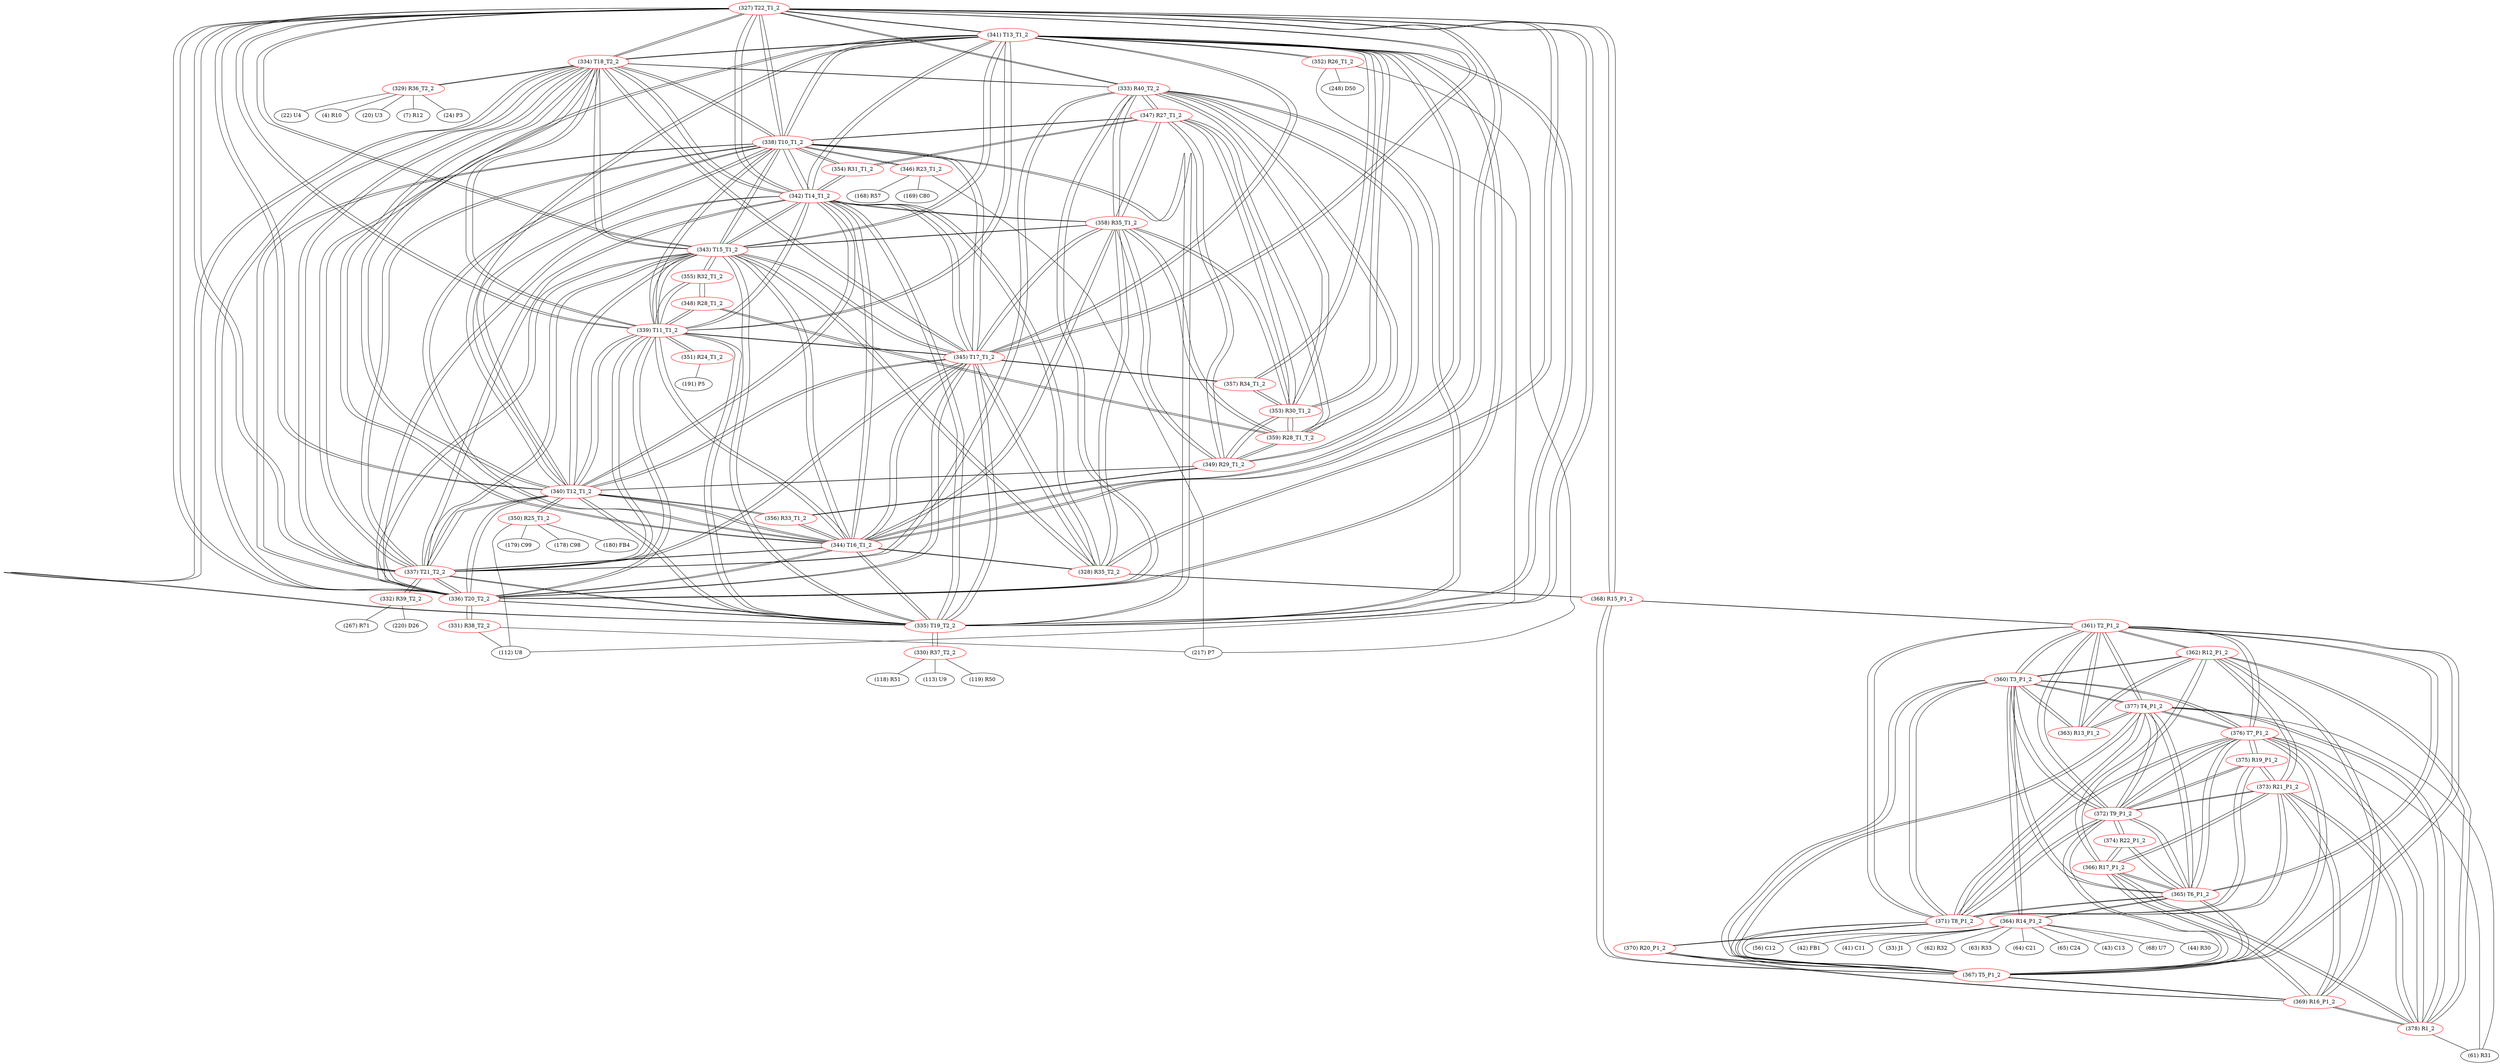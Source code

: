 graph {
	327 [label="(327) T22_T1_2" color=red]
	341 [label="(341) T13_T1_2"]
	334 [label="(334) T18_T2_2"]
	335 [label="(335) T19_T2_2"]
	340 [label="(340) T12_T1_2"]
	343 [label="(343) T15_T1_2"]
	342 [label="(342) T14_T1_2"]
	336 [label="(336) T20_T2_2"]
	337 [label="(337) T21_T2_2"]
	339 [label="(339) T11_T1_2"]
	338 [label="(338) T10_T1_2"]
	344 [label="(344) T16_T1_2"]
	345 [label="(345) T17_T1_2"]
	333 [label="(333) R40_T2_2"]
	368 [label="(368) R15_P1_2"]
	328 [label="(328) R35_T2_2"]
	328 [label="(328) R35_T2_2" color=red]
	343 [label="(343) T15_T1_2"]
	344 [label="(344) T16_T1_2"]
	342 [label="(342) T14_T1_2"]
	345 [label="(345) T17_T1_2"]
	358 [label="(358) R35_T1_2"]
	368 [label="(368) R15_P1_2"]
	327 [label="(327) T22_T1_2"]
	329 [label="(329) R36_T2_2" color=red]
	24 [label="(24) P3"]
	22 [label="(22) U4"]
	4 [label="(4) R10"]
	20 [label="(20) U3"]
	7 [label="(7) R12"]
	334 [label="(334) T18_T2_2"]
	330 [label="(330) R37_T2_2" color=red]
	113 [label="(113) U9"]
	119 [label="(119) R50"]
	118 [label="(118) R51"]
	335 [label="(335) T19_T2_2"]
	331 [label="(331) R38_T2_2" color=red]
	217 [label="(217) P7"]
	112 [label="(112) U8"]
	336 [label="(336) T20_T2_2"]
	332 [label="(332) R39_T2_2" color=red]
	267 [label="(267) R71"]
	220 [label="(220) D26"]
	337 [label="(337) T21_T2_2"]
	333 [label="(333) R40_T2_2" color=red]
	335 [label="(335) T19_T2_2"]
	336 [label="(336) T20_T2_2"]
	337 [label="(337) T21_T2_2"]
	327 [label="(327) T22_T1_2"]
	334 [label="(334) T18_T2_2"]
	349 [label="(349) R29_T1_2"]
	359 [label="(359) R28_T1_T_2"]
	353 [label="(353) R30_T1_2"]
	347 [label="(347) R27_T1_2"]
	358 [label="(358) R35_T1_2"]
	334 [label="(334) T18_T2_2" color=red]
	341 [label="(341) T13_T1_2"]
	335 [label="(335) T19_T2_2"]
	340 [label="(340) T12_T1_2"]
	343 [label="(343) T15_T1_2"]
	342 [label="(342) T14_T1_2"]
	336 [label="(336) T20_T2_2"]
	337 [label="(337) T21_T2_2"]
	339 [label="(339) T11_T1_2"]
	338 [label="(338) T10_T1_2"]
	327 [label="(327) T22_T1_2"]
	344 [label="(344) T16_T1_2"]
	345 [label="(345) T17_T1_2"]
	333 [label="(333) R40_T2_2"]
	329 [label="(329) R36_T2_2"]
	335 [label="(335) T19_T2_2" color=red]
	341 [label="(341) T13_T1_2"]
	334 [label="(334) T18_T2_2"]
	340 [label="(340) T12_T1_2"]
	343 [label="(343) T15_T1_2"]
	342 [label="(342) T14_T1_2"]
	336 [label="(336) T20_T2_2"]
	337 [label="(337) T21_T2_2"]
	339 [label="(339) T11_T1_2"]
	338 [label="(338) T10_T1_2"]
	327 [label="(327) T22_T1_2"]
	344 [label="(344) T16_T1_2"]
	345 [label="(345) T17_T1_2"]
	333 [label="(333) R40_T2_2"]
	330 [label="(330) R37_T2_2"]
	336 [label="(336) T20_T2_2" color=red]
	341 [label="(341) T13_T1_2"]
	334 [label="(334) T18_T2_2"]
	335 [label="(335) T19_T2_2"]
	340 [label="(340) T12_T1_2"]
	343 [label="(343) T15_T1_2"]
	342 [label="(342) T14_T1_2"]
	337 [label="(337) T21_T2_2"]
	339 [label="(339) T11_T1_2"]
	338 [label="(338) T10_T1_2"]
	327 [label="(327) T22_T1_2"]
	344 [label="(344) T16_T1_2"]
	345 [label="(345) T17_T1_2"]
	333 [label="(333) R40_T2_2"]
	331 [label="(331) R38_T2_2"]
	337 [label="(337) T21_T2_2" color=red]
	341 [label="(341) T13_T1_2"]
	334 [label="(334) T18_T2_2"]
	335 [label="(335) T19_T2_2"]
	340 [label="(340) T12_T1_2"]
	343 [label="(343) T15_T1_2"]
	342 [label="(342) T14_T1_2"]
	336 [label="(336) T20_T2_2"]
	339 [label="(339) T11_T1_2"]
	338 [label="(338) T10_T1_2"]
	327 [label="(327) T22_T1_2"]
	344 [label="(344) T16_T1_2"]
	345 [label="(345) T17_T1_2"]
	333 [label="(333) R40_T2_2"]
	332 [label="(332) R39_T2_2"]
	338 [label="(338) T10_T1_2" color=red]
	341 [label="(341) T13_T1_2"]
	334 [label="(334) T18_T2_2"]
	335 [label="(335) T19_T2_2"]
	340 [label="(340) T12_T1_2"]
	343 [label="(343) T15_T1_2"]
	342 [label="(342) T14_T1_2"]
	336 [label="(336) T20_T2_2"]
	337 [label="(337) T21_T2_2"]
	339 [label="(339) T11_T1_2"]
	327 [label="(327) T22_T1_2"]
	344 [label="(344) T16_T1_2"]
	345 [label="(345) T17_T1_2"]
	346 [label="(346) R23_T1_2"]
	347 [label="(347) R27_T1_2"]
	354 [label="(354) R31_T1_2"]
	339 [label="(339) T11_T1_2" color=red]
	341 [label="(341) T13_T1_2"]
	334 [label="(334) T18_T2_2"]
	335 [label="(335) T19_T2_2"]
	340 [label="(340) T12_T1_2"]
	343 [label="(343) T15_T1_2"]
	342 [label="(342) T14_T1_2"]
	336 [label="(336) T20_T2_2"]
	337 [label="(337) T21_T2_2"]
	338 [label="(338) T10_T1_2"]
	327 [label="(327) T22_T1_2"]
	344 [label="(344) T16_T1_2"]
	345 [label="(345) T17_T1_2"]
	351 [label="(351) R24_T1_2"]
	355 [label="(355) R32_T1_2"]
	348 [label="(348) R28_T1_2"]
	340 [label="(340) T12_T1_2" color=red]
	341 [label="(341) T13_T1_2"]
	334 [label="(334) T18_T2_2"]
	335 [label="(335) T19_T2_2"]
	343 [label="(343) T15_T1_2"]
	342 [label="(342) T14_T1_2"]
	336 [label="(336) T20_T2_2"]
	337 [label="(337) T21_T2_2"]
	339 [label="(339) T11_T1_2"]
	338 [label="(338) T10_T1_2"]
	327 [label="(327) T22_T1_2"]
	344 [label="(344) T16_T1_2"]
	345 [label="(345) T17_T1_2"]
	356 [label="(356) R33_T1_2"]
	349 [label="(349) R29_T1_2"]
	350 [label="(350) R25_T1_2"]
	341 [label="(341) T13_T1_2" color=red]
	334 [label="(334) T18_T2_2"]
	335 [label="(335) T19_T2_2"]
	340 [label="(340) T12_T1_2"]
	343 [label="(343) T15_T1_2"]
	342 [label="(342) T14_T1_2"]
	336 [label="(336) T20_T2_2"]
	337 [label="(337) T21_T2_2"]
	339 [label="(339) T11_T1_2"]
	338 [label="(338) T10_T1_2"]
	327 [label="(327) T22_T1_2"]
	344 [label="(344) T16_T1_2"]
	345 [label="(345) T17_T1_2"]
	353 [label="(353) R30_T1_2"]
	357 [label="(357) R34_T1_2"]
	352 [label="(352) R26_T1_2"]
	342 [label="(342) T14_T1_2" color=red]
	341 [label="(341) T13_T1_2"]
	334 [label="(334) T18_T2_2"]
	335 [label="(335) T19_T2_2"]
	340 [label="(340) T12_T1_2"]
	343 [label="(343) T15_T1_2"]
	336 [label="(336) T20_T2_2"]
	337 [label="(337) T21_T2_2"]
	339 [label="(339) T11_T1_2"]
	338 [label="(338) T10_T1_2"]
	327 [label="(327) T22_T1_2"]
	344 [label="(344) T16_T1_2"]
	345 [label="(345) T17_T1_2"]
	328 [label="(328) R35_T2_2"]
	358 [label="(358) R35_T1_2"]
	354 [label="(354) R31_T1_2"]
	343 [label="(343) T15_T1_2" color=red]
	341 [label="(341) T13_T1_2"]
	334 [label="(334) T18_T2_2"]
	335 [label="(335) T19_T2_2"]
	340 [label="(340) T12_T1_2"]
	342 [label="(342) T14_T1_2"]
	336 [label="(336) T20_T2_2"]
	337 [label="(337) T21_T2_2"]
	339 [label="(339) T11_T1_2"]
	338 [label="(338) T10_T1_2"]
	327 [label="(327) T22_T1_2"]
	344 [label="(344) T16_T1_2"]
	345 [label="(345) T17_T1_2"]
	328 [label="(328) R35_T2_2"]
	358 [label="(358) R35_T1_2"]
	355 [label="(355) R32_T1_2"]
	344 [label="(344) T16_T1_2" color=red]
	341 [label="(341) T13_T1_2"]
	334 [label="(334) T18_T2_2"]
	335 [label="(335) T19_T2_2"]
	340 [label="(340) T12_T1_2"]
	343 [label="(343) T15_T1_2"]
	342 [label="(342) T14_T1_2"]
	336 [label="(336) T20_T2_2"]
	337 [label="(337) T21_T2_2"]
	339 [label="(339) T11_T1_2"]
	338 [label="(338) T10_T1_2"]
	327 [label="(327) T22_T1_2"]
	345 [label="(345) T17_T1_2"]
	328 [label="(328) R35_T2_2"]
	358 [label="(358) R35_T1_2"]
	356 [label="(356) R33_T1_2"]
	345 [label="(345) T17_T1_2" color=red]
	341 [label="(341) T13_T1_2"]
	334 [label="(334) T18_T2_2"]
	335 [label="(335) T19_T2_2"]
	340 [label="(340) T12_T1_2"]
	343 [label="(343) T15_T1_2"]
	342 [label="(342) T14_T1_2"]
	336 [label="(336) T20_T2_2"]
	337 [label="(337) T21_T2_2"]
	339 [label="(339) T11_T1_2"]
	338 [label="(338) T10_T1_2"]
	327 [label="(327) T22_T1_2"]
	344 [label="(344) T16_T1_2"]
	328 [label="(328) R35_T2_2"]
	358 [label="(358) R35_T1_2"]
	357 [label="(357) R34_T1_2"]
	346 [label="(346) R23_T1_2" color=red]
	217 [label="(217) P7"]
	168 [label="(168) R57"]
	169 [label="(169) C80"]
	338 [label="(338) T10_T1_2"]
	347 [label="(347) R27_T1_2" color=red]
	333 [label="(333) R40_T2_2"]
	349 [label="(349) R29_T1_2"]
	359 [label="(359) R28_T1_T_2"]
	353 [label="(353) R30_T1_2"]
	358 [label="(358) R35_T1_2"]
	338 [label="(338) T10_T1_2"]
	354 [label="(354) R31_T1_2"]
	348 [label="(348) R28_T1_2" color=red]
	355 [label="(355) R32_T1_2"]
	339 [label="(339) T11_T1_2"]
	359 [label="(359) R28_T1_T_2"]
	349 [label="(349) R29_T1_2" color=red]
	333 [label="(333) R40_T2_2"]
	359 [label="(359) R28_T1_T_2"]
	353 [label="(353) R30_T1_2"]
	347 [label="(347) R27_T1_2"]
	358 [label="(358) R35_T1_2"]
	356 [label="(356) R33_T1_2"]
	340 [label="(340) T12_T1_2"]
	350 [label="(350) R25_T1_2" color=red]
	180 [label="(180) FB4"]
	179 [label="(179) C99"]
	112 [label="(112) U8"]
	178 [label="(178) C98"]
	340 [label="(340) T12_T1_2"]
	351 [label="(351) R24_T1_2" color=red]
	191 [label="(191) P5"]
	339 [label="(339) T11_T1_2"]
	352 [label="(352) R26_T1_2" color=red]
	217 [label="(217) P7"]
	112 [label="(112) U8"]
	248 [label="(248) D50"]
	341 [label="(341) T13_T1_2"]
	353 [label="(353) R30_T1_2" color=red]
	333 [label="(333) R40_T2_2"]
	349 [label="(349) R29_T1_2"]
	359 [label="(359) R28_T1_T_2"]
	347 [label="(347) R27_T1_2"]
	358 [label="(358) R35_T1_2"]
	357 [label="(357) R34_T1_2"]
	341 [label="(341) T13_T1_2"]
	354 [label="(354) R31_T1_2" color=red]
	347 [label="(347) R27_T1_2"]
	338 [label="(338) T10_T1_2"]
	342 [label="(342) T14_T1_2"]
	355 [label="(355) R32_T1_2" color=red]
	343 [label="(343) T15_T1_2"]
	339 [label="(339) T11_T1_2"]
	348 [label="(348) R28_T1_2"]
	356 [label="(356) R33_T1_2" color=red]
	344 [label="(344) T16_T1_2"]
	340 [label="(340) T12_T1_2"]
	349 [label="(349) R29_T1_2"]
	357 [label="(357) R34_T1_2" color=red]
	345 [label="(345) T17_T1_2"]
	353 [label="(353) R30_T1_2"]
	341 [label="(341) T13_T1_2"]
	358 [label="(358) R35_T1_2" color=red]
	343 [label="(343) T15_T1_2"]
	344 [label="(344) T16_T1_2"]
	342 [label="(342) T14_T1_2"]
	345 [label="(345) T17_T1_2"]
	328 [label="(328) R35_T2_2"]
	333 [label="(333) R40_T2_2"]
	349 [label="(349) R29_T1_2"]
	359 [label="(359) R28_T1_T_2"]
	353 [label="(353) R30_T1_2"]
	347 [label="(347) R27_T1_2"]
	359 [label="(359) R28_T1_T_2" color=red]
	333 [label="(333) R40_T2_2"]
	349 [label="(349) R29_T1_2"]
	353 [label="(353) R30_T1_2"]
	347 [label="(347) R27_T1_2"]
	358 [label="(358) R35_T1_2"]
	348 [label="(348) R28_T1_2"]
	360 [label="(360) T3_P1_2" color=red]
	377 [label="(377) T4_P1_2"]
	376 [label="(376) T7_P1_2"]
	367 [label="(367) T5_P1_2"]
	372 [label="(372) T9_P1_2"]
	371 [label="(371) T8_P1_2"]
	365 [label="(365) T6_P1_2"]
	361 [label="(361) T2_P1_2"]
	364 [label="(364) R14_P1_2"]
	363 [label="(363) R13_P1_2"]
	362 [label="(362) R12_P1_2"]
	361 [label="(361) T2_P1_2" color=red]
	360 [label="(360) T3_P1_2"]
	377 [label="(377) T4_P1_2"]
	376 [label="(376) T7_P1_2"]
	367 [label="(367) T5_P1_2"]
	372 [label="(372) T9_P1_2"]
	371 [label="(371) T8_P1_2"]
	365 [label="(365) T6_P1_2"]
	363 [label="(363) R13_P1_2"]
	362 [label="(362) R12_P1_2"]
	368 [label="(368) R15_P1_2"]
	362 [label="(362) R12_P1_2" color=red]
	373 [label="(373) R21_P1_2"]
	369 [label="(369) R16_P1_2"]
	366 [label="(366) R17_P1_2"]
	378 [label="(378) R1_2"]
	363 [label="(363) R13_P1_2"]
	360 [label="(360) T3_P1_2"]
	361 [label="(361) T2_P1_2"]
	363 [label="(363) R13_P1_2" color=red]
	377 [label="(377) T4_P1_2"]
	360 [label="(360) T3_P1_2"]
	362 [label="(362) R12_P1_2"]
	361 [label="(361) T2_P1_2"]
	364 [label="(364) R14_P1_2" color=red]
	43 [label="(43) C13"]
	68 [label="(68) U7"]
	44 [label="(44) R30"]
	56 [label="(56) C12"]
	42 [label="(42) FB1"]
	41 [label="(41) C11"]
	33 [label="(33) J1"]
	62 [label="(62) R32"]
	63 [label="(63) R33"]
	64 [label="(64) C21"]
	65 [label="(65) C24"]
	360 [label="(360) T3_P1_2"]
	365 [label="(365) T6_P1_2"]
	365 [label="(365) T6_P1_2" color=red]
	360 [label="(360) T3_P1_2"]
	377 [label="(377) T4_P1_2"]
	376 [label="(376) T7_P1_2"]
	367 [label="(367) T5_P1_2"]
	372 [label="(372) T9_P1_2"]
	371 [label="(371) T8_P1_2"]
	361 [label="(361) T2_P1_2"]
	364 [label="(364) R14_P1_2"]
	374 [label="(374) R22_P1_2"]
	366 [label="(366) R17_P1_2"]
	366 [label="(366) R17_P1_2" color=red]
	373 [label="(373) R21_P1_2"]
	369 [label="(369) R16_P1_2"]
	362 [label="(362) R12_P1_2"]
	378 [label="(378) R1_2"]
	374 [label="(374) R22_P1_2"]
	365 [label="(365) T6_P1_2"]
	367 [label="(367) T5_P1_2" color=red]
	360 [label="(360) T3_P1_2"]
	377 [label="(377) T4_P1_2"]
	376 [label="(376) T7_P1_2"]
	372 [label="(372) T9_P1_2"]
	371 [label="(371) T8_P1_2"]
	365 [label="(365) T6_P1_2"]
	361 [label="(361) T2_P1_2"]
	368 [label="(368) R15_P1_2"]
	369 [label="(369) R16_P1_2"]
	370 [label="(370) R20_P1_2"]
	368 [label="(368) R15_P1_2" color=red]
	327 [label="(327) T22_T1_2"]
	328 [label="(328) R35_T2_2"]
	361 [label="(361) T2_P1_2"]
	367 [label="(367) T5_P1_2"]
	369 [label="(369) R16_P1_2" color=red]
	373 [label="(373) R21_P1_2"]
	362 [label="(362) R12_P1_2"]
	366 [label="(366) R17_P1_2"]
	378 [label="(378) R1_2"]
	367 [label="(367) T5_P1_2"]
	370 [label="(370) R20_P1_2"]
	370 [label="(370) R20_P1_2" color=red]
	371 [label="(371) T8_P1_2"]
	369 [label="(369) R16_P1_2"]
	367 [label="(367) T5_P1_2"]
	371 [label="(371) T8_P1_2" color=red]
	360 [label="(360) T3_P1_2"]
	377 [label="(377) T4_P1_2"]
	376 [label="(376) T7_P1_2"]
	367 [label="(367) T5_P1_2"]
	372 [label="(372) T9_P1_2"]
	365 [label="(365) T6_P1_2"]
	361 [label="(361) T2_P1_2"]
	373 [label="(373) R21_P1_2"]
	375 [label="(375) R19_P1_2"]
	370 [label="(370) R20_P1_2"]
	372 [label="(372) T9_P1_2" color=red]
	374 [label="(374) R22_P1_2"]
	360 [label="(360) T3_P1_2"]
	377 [label="(377) T4_P1_2"]
	376 [label="(376) T7_P1_2"]
	367 [label="(367) T5_P1_2"]
	371 [label="(371) T8_P1_2"]
	365 [label="(365) T6_P1_2"]
	361 [label="(361) T2_P1_2"]
	373 [label="(373) R21_P1_2"]
	375 [label="(375) R19_P1_2"]
	373 [label="(373) R21_P1_2" color=red]
	369 [label="(369) R16_P1_2"]
	362 [label="(362) R12_P1_2"]
	366 [label="(366) R17_P1_2"]
	378 [label="(378) R1_2"]
	372 [label="(372) T9_P1_2"]
	371 [label="(371) T8_P1_2"]
	375 [label="(375) R19_P1_2"]
	374 [label="(374) R22_P1_2" color=red]
	372 [label="(372) T9_P1_2"]
	365 [label="(365) T6_P1_2"]
	366 [label="(366) R17_P1_2"]
	375 [label="(375) R19_P1_2" color=red]
	372 [label="(372) T9_P1_2"]
	373 [label="(373) R21_P1_2"]
	371 [label="(371) T8_P1_2"]
	376 [label="(376) T7_P1_2"]
	376 [label="(376) T7_P1_2" color=red]
	360 [label="(360) T3_P1_2"]
	377 [label="(377) T4_P1_2"]
	367 [label="(367) T5_P1_2"]
	372 [label="(372) T9_P1_2"]
	371 [label="(371) T8_P1_2"]
	365 [label="(365) T6_P1_2"]
	361 [label="(361) T2_P1_2"]
	378 [label="(378) R1_2"]
	61 [label="(61) R31"]
	375 [label="(375) R19_P1_2"]
	377 [label="(377) T4_P1_2" color=red]
	360 [label="(360) T3_P1_2"]
	376 [label="(376) T7_P1_2"]
	367 [label="(367) T5_P1_2"]
	372 [label="(372) T9_P1_2"]
	371 [label="(371) T8_P1_2"]
	365 [label="(365) T6_P1_2"]
	361 [label="(361) T2_P1_2"]
	363 [label="(363) R13_P1_2"]
	378 [label="(378) R1_2"]
	61 [label="(61) R31"]
	378 [label="(378) R1_2" color=red]
	377 [label="(377) T4_P1_2"]
	376 [label="(376) T7_P1_2"]
	61 [label="(61) R31"]
	373 [label="(373) R21_P1_2"]
	369 [label="(369) R16_P1_2"]
	362 [label="(362) R12_P1_2"]
	366 [label="(366) R17_P1_2"]
	327 -- 341
	327 -- 334
	327 -- 335
	327 -- 340
	327 -- 343
	327 -- 342
	327 -- 336
	327 -- 337
	327 -- 339
	327 -- 338
	327 -- 344
	327 -- 345
	327 -- 333
	327 -- 368
	327 -- 328
	328 -- 343
	328 -- 344
	328 -- 342
	328 -- 345
	328 -- 358
	328 -- 368
	328 -- 327
	329 -- 24
	329 -- 22
	329 -- 4
	329 -- 20
	329 -- 7
	329 -- 334
	330 -- 113
	330 -- 119
	330 -- 118
	330 -- 335
	331 -- 217
	331 -- 112
	331 -- 336
	332 -- 267
	332 -- 220
	332 -- 337
	333 -- 335
	333 -- 336
	333 -- 337
	333 -- 327
	333 -- 334
	333 -- 349
	333 -- 359
	333 -- 353
	333 -- 347
	333 -- 358
	334 -- 341
	334 -- 335
	334 -- 340
	334 -- 343
	334 -- 342
	334 -- 336
	334 -- 337
	334 -- 339
	334 -- 338
	334 -- 327
	334 -- 344
	334 -- 345
	334 -- 333
	334 -- 329
	335 -- 341
	335 -- 334
	335 -- 340
	335 -- 343
	335 -- 342
	335 -- 336
	335 -- 337
	335 -- 339
	335 -- 338
	335 -- 327
	335 -- 344
	335 -- 345
	335 -- 333
	335 -- 330
	336 -- 341
	336 -- 334
	336 -- 335
	336 -- 340
	336 -- 343
	336 -- 342
	336 -- 337
	336 -- 339
	336 -- 338
	336 -- 327
	336 -- 344
	336 -- 345
	336 -- 333
	336 -- 331
	337 -- 341
	337 -- 334
	337 -- 335
	337 -- 340
	337 -- 343
	337 -- 342
	337 -- 336
	337 -- 339
	337 -- 338
	337 -- 327
	337 -- 344
	337 -- 345
	337 -- 333
	337 -- 332
	338 -- 341
	338 -- 334
	338 -- 335
	338 -- 340
	338 -- 343
	338 -- 342
	338 -- 336
	338 -- 337
	338 -- 339
	338 -- 327
	338 -- 344
	338 -- 345
	338 -- 346
	338 -- 347
	338 -- 354
	339 -- 341
	339 -- 334
	339 -- 335
	339 -- 340
	339 -- 343
	339 -- 342
	339 -- 336
	339 -- 337
	339 -- 338
	339 -- 327
	339 -- 344
	339 -- 345
	339 -- 351
	339 -- 355
	339 -- 348
	340 -- 341
	340 -- 334
	340 -- 335
	340 -- 343
	340 -- 342
	340 -- 336
	340 -- 337
	340 -- 339
	340 -- 338
	340 -- 327
	340 -- 344
	340 -- 345
	340 -- 356
	340 -- 349
	340 -- 350
	341 -- 334
	341 -- 335
	341 -- 340
	341 -- 343
	341 -- 342
	341 -- 336
	341 -- 337
	341 -- 339
	341 -- 338
	341 -- 327
	341 -- 344
	341 -- 345
	341 -- 353
	341 -- 357
	341 -- 352
	342 -- 341
	342 -- 334
	342 -- 335
	342 -- 340
	342 -- 343
	342 -- 336
	342 -- 337
	342 -- 339
	342 -- 338
	342 -- 327
	342 -- 344
	342 -- 345
	342 -- 328
	342 -- 358
	342 -- 354
	343 -- 341
	343 -- 334
	343 -- 335
	343 -- 340
	343 -- 342
	343 -- 336
	343 -- 337
	343 -- 339
	343 -- 338
	343 -- 327
	343 -- 344
	343 -- 345
	343 -- 328
	343 -- 358
	343 -- 355
	344 -- 341
	344 -- 334
	344 -- 335
	344 -- 340
	344 -- 343
	344 -- 342
	344 -- 336
	344 -- 337
	344 -- 339
	344 -- 338
	344 -- 327
	344 -- 345
	344 -- 328
	344 -- 358
	344 -- 356
	345 -- 341
	345 -- 334
	345 -- 335
	345 -- 340
	345 -- 343
	345 -- 342
	345 -- 336
	345 -- 337
	345 -- 339
	345 -- 338
	345 -- 327
	345 -- 344
	345 -- 328
	345 -- 358
	345 -- 357
	346 -- 217
	346 -- 168
	346 -- 169
	346 -- 338
	347 -- 333
	347 -- 349
	347 -- 359
	347 -- 353
	347 -- 358
	347 -- 338
	347 -- 354
	348 -- 355
	348 -- 339
	348 -- 359
	349 -- 333
	349 -- 359
	349 -- 353
	349 -- 347
	349 -- 358
	349 -- 356
	349 -- 340
	350 -- 180
	350 -- 179
	350 -- 112
	350 -- 178
	350 -- 340
	351 -- 191
	351 -- 339
	352 -- 217
	352 -- 112
	352 -- 248
	352 -- 341
	353 -- 333
	353 -- 349
	353 -- 359
	353 -- 347
	353 -- 358
	353 -- 357
	353 -- 341
	354 -- 347
	354 -- 338
	354 -- 342
	355 -- 343
	355 -- 339
	355 -- 348
	356 -- 344
	356 -- 340
	356 -- 349
	357 -- 345
	357 -- 353
	357 -- 341
	358 -- 343
	358 -- 344
	358 -- 342
	358 -- 345
	358 -- 328
	358 -- 333
	358 -- 349
	358 -- 359
	358 -- 353
	358 -- 347
	359 -- 333
	359 -- 349
	359 -- 353
	359 -- 347
	359 -- 358
	359 -- 348
	360 -- 377
	360 -- 376
	360 -- 367
	360 -- 372
	360 -- 371
	360 -- 365
	360 -- 361
	360 -- 364
	360 -- 363
	360 -- 362
	361 -- 360
	361 -- 377
	361 -- 376
	361 -- 367
	361 -- 372
	361 -- 371
	361 -- 365
	361 -- 363
	361 -- 362
	361 -- 368
	362 -- 373
	362 -- 369
	362 -- 366
	362 -- 378
	362 -- 363
	362 -- 360
	362 -- 361
	363 -- 377
	363 -- 360
	363 -- 362
	363 -- 361
	364 -- 43
	364 -- 68
	364 -- 44
	364 -- 56
	364 -- 42
	364 -- 41
	364 -- 33
	364 -- 62
	364 -- 63
	364 -- 64
	364 -- 65
	364 -- 360
	364 -- 365
	365 -- 360
	365 -- 377
	365 -- 376
	365 -- 367
	365 -- 372
	365 -- 371
	365 -- 361
	365 -- 364
	365 -- 374
	365 -- 366
	366 -- 373
	366 -- 369
	366 -- 362
	366 -- 378
	366 -- 374
	366 -- 365
	367 -- 360
	367 -- 377
	367 -- 376
	367 -- 372
	367 -- 371
	367 -- 365
	367 -- 361
	367 -- 368
	367 -- 369
	367 -- 370
	368 -- 327
	368 -- 328
	368 -- 361
	368 -- 367
	369 -- 373
	369 -- 362
	369 -- 366
	369 -- 378
	369 -- 367
	369 -- 370
	370 -- 371
	370 -- 369
	370 -- 367
	371 -- 360
	371 -- 377
	371 -- 376
	371 -- 367
	371 -- 372
	371 -- 365
	371 -- 361
	371 -- 373
	371 -- 375
	371 -- 370
	372 -- 374
	372 -- 360
	372 -- 377
	372 -- 376
	372 -- 367
	372 -- 371
	372 -- 365
	372 -- 361
	372 -- 373
	372 -- 375
	373 -- 369
	373 -- 362
	373 -- 366
	373 -- 378
	373 -- 372
	373 -- 371
	373 -- 375
	374 -- 372
	374 -- 365
	374 -- 366
	375 -- 372
	375 -- 373
	375 -- 371
	375 -- 376
	376 -- 360
	376 -- 377
	376 -- 367
	376 -- 372
	376 -- 371
	376 -- 365
	376 -- 361
	376 -- 378
	376 -- 61
	376 -- 375
	377 -- 360
	377 -- 376
	377 -- 367
	377 -- 372
	377 -- 371
	377 -- 365
	377 -- 361
	377 -- 363
	377 -- 378
	377 -- 61
	378 -- 377
	378 -- 376
	378 -- 61
	378 -- 373
	378 -- 369
	378 -- 362
	378 -- 366
}